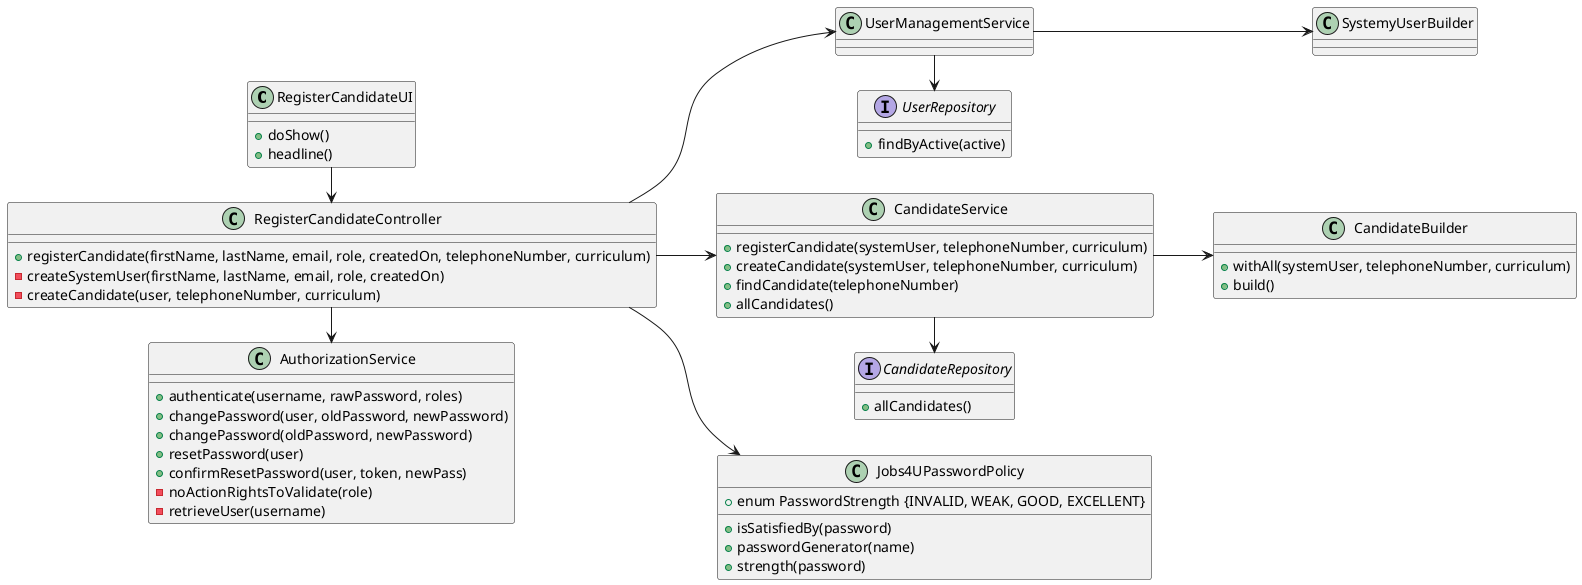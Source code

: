 @startuml
left to right direction

class RegisterCandidateUI {
    + doShow()
    + headline()
}

class RegisterCandidateController {
    + registerCandidate(firstName, lastName, email, role, createdOn, telephoneNumber, curriculum)
    - createSystemUser(firstName, lastName, email, role, createdOn)
    - createCandidate(user, telephoneNumber, curriculum)
}

class AuthorizationService {
    + authenticate(username, rawPassword, roles)
    + changePassword(user, oldPassword, newPassword)
    + changePassword(oldPassword, newPassword)
    + resetPassword(user)
    + confirmResetPassword(user, token, newPass)
    - noActionRightsToValidate(role)
    - retrieveUser(username)
}

class Jobs4UPasswordPolicy {
    + isSatisfiedBy(password)
    + passwordGenerator(name)
    + strength(password)
    + enum PasswordStrength {INVALID, WEAK, GOOD, EXCELLENT}
}

class UserManagementService {
}

class CandidateService {
    + registerCandidate(systemUser, telephoneNumber, curriculum)
    + createCandidate(systemUser, telephoneNumber, curriculum)
    + findCandidate(telephoneNumber)
    + allCandidates()
}

class SystemyUserBuilder {
}

class CandidateBuilder {
    + withAll(systemUser, telephoneNumber, curriculum)
    + build()
}

interface UserRepository {
    + findByActive(active)
}

interface CandidateRepository {
    + allCandidates()
}

RegisterCandidateUI -> RegisterCandidateController

RegisterCandidateController -> AuthorizationService
RegisterCandidateController --> Jobs4UPasswordPolicy
RegisterCandidateController --> UserManagementService
RegisterCandidateController --> CandidateService

UserManagementService --> SystemyUserBuilder
UserManagementService -> UserRepository
CandidateService --> CandidateBuilder
CandidateService -> CandidateRepository

@enduml
